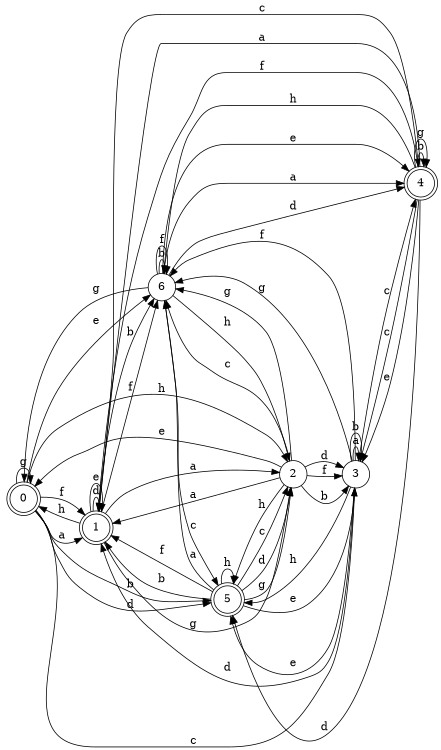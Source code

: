 digraph n6_1 {
__start0 [label="" shape="none"];

rankdir=LR;
size="8,5";

s0 [style="rounded,filled", color="black", fillcolor="white" shape="doublecircle", label="0"];
s1 [style="rounded,filled", color="black", fillcolor="white" shape="doublecircle", label="1"];
s2 [style="filled", color="black", fillcolor="white" shape="circle", label="2"];
s3 [style="filled", color="black", fillcolor="white" shape="circle", label="3"];
s4 [style="rounded,filled", color="black", fillcolor="white" shape="doublecircle", label="4"];
s5 [style="rounded,filled", color="black", fillcolor="white" shape="doublecircle", label="5"];
s6 [style="filled", color="black", fillcolor="white" shape="circle", label="6"];
s0 -> s1 [label="a"];
s0 -> s5 [label="b"];
s0 -> s3 [label="c"];
s0 -> s5 [label="d"];
s0 -> s6 [label="e"];
s0 -> s1 [label="f"];
s0 -> s0 [label="g"];
s0 -> s2 [label="h"];
s1 -> s2 [label="a"];
s1 -> s6 [label="b"];
s1 -> s4 [label="c"];
s1 -> s1 [label="d"];
s1 -> s1 [label="e"];
s1 -> s6 [label="f"];
s1 -> s2 [label="g"];
s1 -> s0 [label="h"];
s2 -> s1 [label="a"];
s2 -> s3 [label="b"];
s2 -> s6 [label="c"];
s2 -> s3 [label="d"];
s2 -> s0 [label="e"];
s2 -> s3 [label="f"];
s2 -> s6 [label="g"];
s2 -> s5 [label="h"];
s3 -> s3 [label="a"];
s3 -> s3 [label="b"];
s3 -> s4 [label="c"];
s3 -> s1 [label="d"];
s3 -> s5 [label="e"];
s3 -> s6 [label="f"];
s3 -> s6 [label="g"];
s3 -> s5 [label="h"];
s4 -> s1 [label="a"];
s4 -> s4 [label="b"];
s4 -> s3 [label="c"];
s4 -> s5 [label="d"];
s4 -> s3 [label="e"];
s4 -> s1 [label="f"];
s4 -> s4 [label="g"];
s4 -> s6 [label="h"];
s5 -> s6 [label="a"];
s5 -> s1 [label="b"];
s5 -> s2 [label="c"];
s5 -> s2 [label="d"];
s5 -> s3 [label="e"];
s5 -> s1 [label="f"];
s5 -> s2 [label="g"];
s5 -> s5 [label="h"];
s6 -> s4 [label="a"];
s6 -> s6 [label="b"];
s6 -> s5 [label="c"];
s6 -> s4 [label="d"];
s6 -> s4 [label="e"];
s6 -> s6 [label="f"];
s6 -> s0 [label="g"];
s6 -> s2 [label="h"];

}